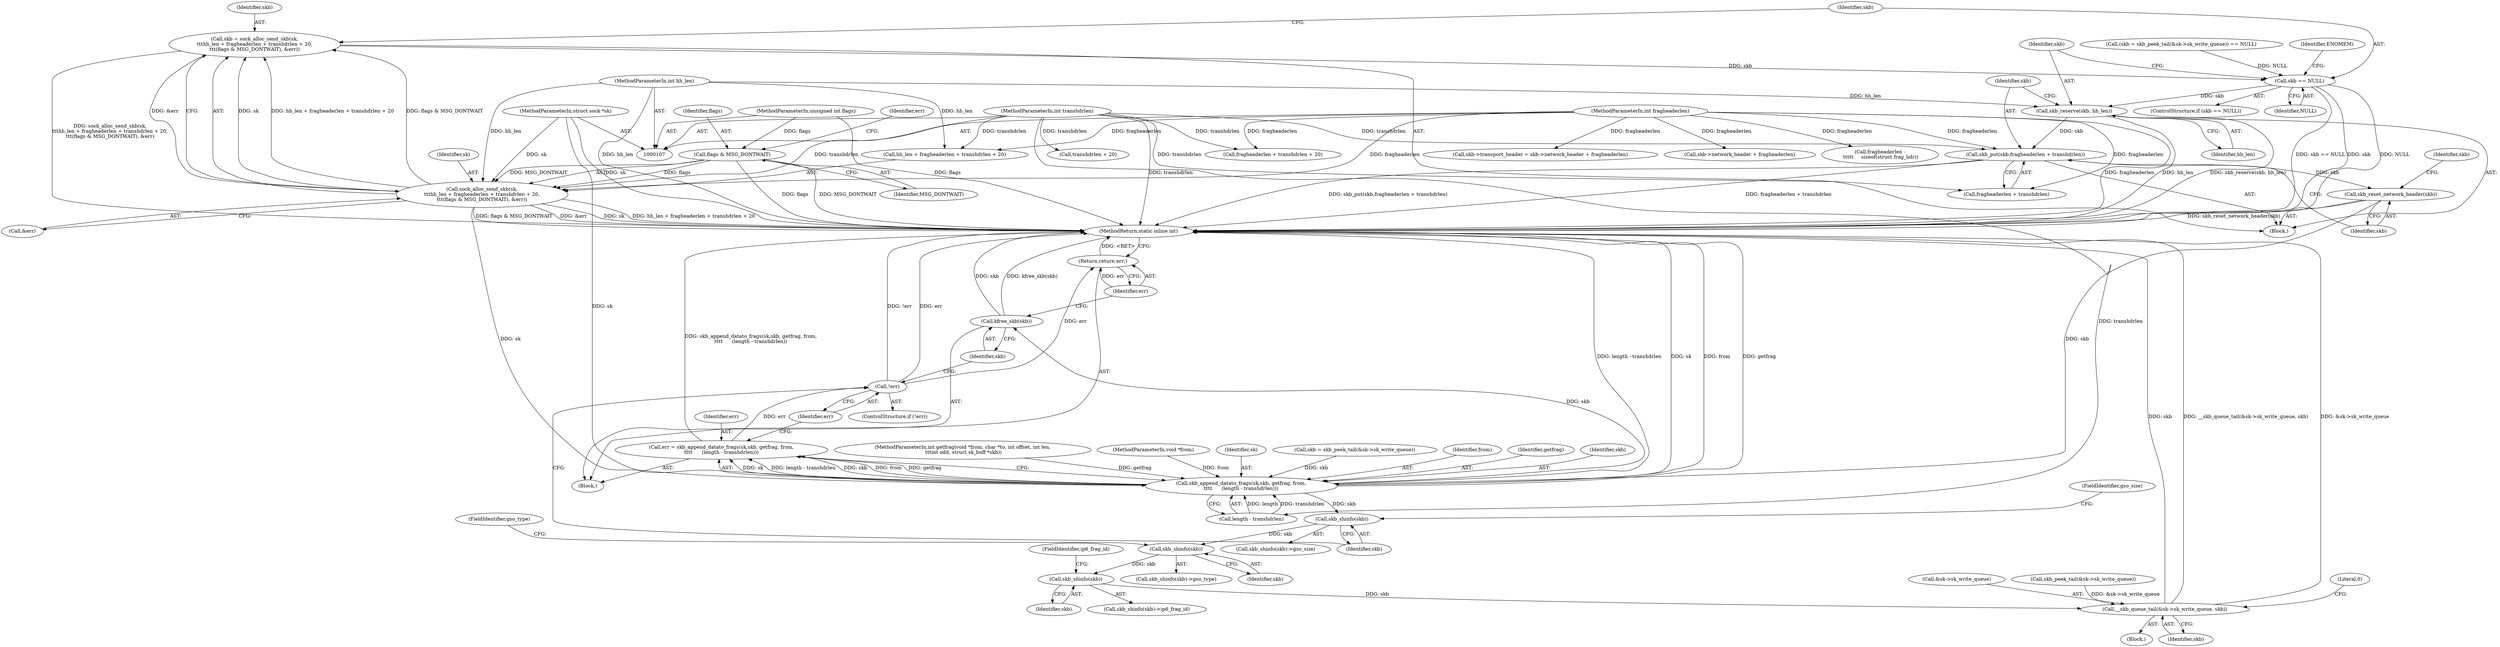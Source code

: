 digraph "0_linux_87c48fa3b4630905f98268dde838ee43626a060c_2@API" {
"1000132" [label="(Call,skb = sock_alloc_send_skb(sk,\n\t\t\thh_len + fragheaderlen + transhdrlen + 20,\n\t\t\t(flags & MSG_DONTWAIT), &err))"];
"1000134" [label="(Call,sock_alloc_send_skb(sk,\n\t\t\thh_len + fragheaderlen + transhdrlen + 20,\n\t\t\t(flags & MSG_DONTWAIT), &err))"];
"1000108" [label="(MethodParameterIn,struct sock *sk)"];
"1000112" [label="(MethodParameterIn,int hh_len)"];
"1000113" [label="(MethodParameterIn,int fragheaderlen)"];
"1000114" [label="(MethodParameterIn,int transhdrlen)"];
"1000143" [label="(Call,flags & MSG_DONTWAIT)"];
"1000116" [label="(MethodParameterIn,unsigned int flags)"];
"1000149" [label="(Call,skb == NULL)"];
"1000155" [label="(Call,skb_reserve(skb, hh_len))"];
"1000158" [label="(Call,skb_put(skb,fragheaderlen + transhdrlen))"];
"1000163" [label="(Call,skb_reset_network_header(skb))"];
"1000186" [label="(Call,skb_append_datato_frags(sk,skb, getfrag, from,\n\t\t\t\t      (length - transhdrlen)))"];
"1000184" [label="(Call,err = skb_append_datato_frags(sk,skb, getfrag, from,\n\t\t\t\t      (length - transhdrlen)))"];
"1000195" [label="(Call,!err)"];
"1000240" [label="(Return,return err;)"];
"1000201" [label="(Call,skb_shinfo(skb))"];
"1000214" [label="(Call,skb_shinfo(skb))"];
"1000224" [label="(Call,skb_shinfo(skb))"];
"1000230" [label="(Call,__skb_queue_tail(&sk->sk_write_queue, skb))"];
"1000238" [label="(Call,kfree_skb(skb))"];
"1000146" [label="(Call,&err)"];
"1000230" [label="(Call,__skb_queue_tail(&sk->sk_write_queue, skb))"];
"1000109" [label="(MethodParameterIn,int getfrag(void *from, char *to, int offset, int len,\n \t\t\tint odd, struct sk_buff *skb))"];
"1000226" [label="(FieldIdentifier,ip6_frag_id)"];
"1000194" [label="(ControlStructure,if (!err))"];
"1000154" [label="(Identifier,ENOMEM)"];
"1000112" [label="(MethodParameterIn,int hh_len)"];
"1000224" [label="(Call,skb_shinfo(skb))"];
"1000136" [label="(Call,hh_len + fragheaderlen + transhdrlen + 20)"];
"1000186" [label="(Call,skb_append_datato_frags(sk,skb, getfrag, from,\n\t\t\t\t      (length - transhdrlen)))"];
"1000138" [label="(Call,fragheaderlen + transhdrlen + 20)"];
"1000116" [label="(MethodParameterIn,unsigned int flags)"];
"1000114" [label="(MethodParameterIn,int transhdrlen)"];
"1000110" [label="(MethodParameterIn,void *from)"];
"1000196" [label="(Identifier,err)"];
"1000113" [label="(MethodParameterIn,int fragheaderlen)"];
"1000155" [label="(Call,skb_reserve(skb, hh_len))"];
"1000118" [label="(Block,)"];
"1000156" [label="(Identifier,skb)"];
"1000145" [label="(Identifier,MSG_DONTWAIT)"];
"1000201" [label="(Call,skb_shinfo(skb))"];
"1000203" [label="(FieldIdentifier,gso_size)"];
"1000135" [label="(Identifier,sk)"];
"1000213" [label="(Call,skb_shinfo(skb)->gso_type)"];
"1000237" [label="(Literal,0)"];
"1000187" [label="(Identifier,sk)"];
"1000202" [label="(Identifier,skb)"];
"1000149" [label="(Call,skb == NULL)"];
"1000123" [label="(Call,skb = skb_peek_tail(&sk->sk_write_queue))"];
"1000184" [label="(Call,err = skb_append_datato_frags(sk,skb, getfrag, from,\n\t\t\t\t      (length - transhdrlen)))"];
"1000122" [label="(Call,(skb = skb_peek_tail(&sk->sk_write_queue)) == NULL)"];
"1000163" [label="(Call,skb_reset_network_header(skb))"];
"1000200" [label="(Call,skb_shinfo(skb)->gso_size)"];
"1000225" [label="(Identifier,skb)"];
"1000157" [label="(Identifier,hh_len)"];
"1000131" [label="(Block,)"];
"1000190" [label="(Identifier,from)"];
"1000148" [label="(ControlStructure,if (skb == NULL))"];
"1000160" [label="(Call,fragheaderlen + transhdrlen)"];
"1000144" [label="(Identifier,flags)"];
"1000167" [label="(Identifier,skb)"];
"1000223" [label="(Call,skb_shinfo(skb)->ip6_frag_id)"];
"1000241" [label="(Identifier,err)"];
"1000197" [label="(Block,)"];
"1000235" [label="(Identifier,skb)"];
"1000164" [label="(Identifier,skb)"];
"1000240" [label="(Return,return err;)"];
"1000231" [label="(Call,&sk->sk_write_queue)"];
"1000147" [label="(Identifier,err)"];
"1000242" [label="(MethodReturn,static inline int)"];
"1000189" [label="(Identifier,getfrag)"];
"1000151" [label="(Identifier,NULL)"];
"1000214" [label="(Call,skb_shinfo(skb))"];
"1000195" [label="(Call,!err)"];
"1000158" [label="(Call,skb_put(skb,fragheaderlen + transhdrlen))"];
"1000143" [label="(Call,flags & MSG_DONTWAIT)"];
"1000215" [label="(Identifier,skb)"];
"1000132" [label="(Call,skb = sock_alloc_send_skb(sk,\n\t\t\thh_len + fragheaderlen + transhdrlen + 20,\n\t\t\t(flags & MSG_DONTWAIT), &err))"];
"1000188" [label="(Identifier,skb)"];
"1000140" [label="(Call,transhdrlen + 20)"];
"1000125" [label="(Call,skb_peek_tail(&sk->sk_write_queue))"];
"1000165" [label="(Call,skb->transport_header = skb->network_header + fragheaderlen)"];
"1000239" [label="(Identifier,skb)"];
"1000159" [label="(Identifier,skb)"];
"1000133" [label="(Identifier,skb)"];
"1000108" [label="(MethodParameterIn,struct sock *sk)"];
"1000169" [label="(Call,skb->network_header + fragheaderlen)"];
"1000150" [label="(Identifier,skb)"];
"1000134" [label="(Call,sock_alloc_send_skb(sk,\n\t\t\thh_len + fragheaderlen + transhdrlen + 20,\n\t\t\t(flags & MSG_DONTWAIT), &err))"];
"1000185" [label="(Identifier,err)"];
"1000238" [label="(Call,kfree_skb(skb))"];
"1000191" [label="(Call,length - transhdrlen)"];
"1000207" [label="(Call,fragheaderlen -\n \t\t\t\t\t     sizeof(struct frag_hdr))"];
"1000216" [label="(FieldIdentifier,gso_type)"];
"1000132" -> "1000131"  [label="AST: "];
"1000132" -> "1000134"  [label="CFG: "];
"1000133" -> "1000132"  [label="AST: "];
"1000134" -> "1000132"  [label="AST: "];
"1000150" -> "1000132"  [label="CFG: "];
"1000132" -> "1000242"  [label="DDG: sock_alloc_send_skb(sk,\n\t\t\thh_len + fragheaderlen + transhdrlen + 20,\n\t\t\t(flags & MSG_DONTWAIT), &err)"];
"1000134" -> "1000132"  [label="DDG: sk"];
"1000134" -> "1000132"  [label="DDG: hh_len + fragheaderlen + transhdrlen + 20"];
"1000134" -> "1000132"  [label="DDG: flags & MSG_DONTWAIT"];
"1000134" -> "1000132"  [label="DDG: &err"];
"1000132" -> "1000149"  [label="DDG: skb"];
"1000134" -> "1000146"  [label="CFG: "];
"1000135" -> "1000134"  [label="AST: "];
"1000136" -> "1000134"  [label="AST: "];
"1000143" -> "1000134"  [label="AST: "];
"1000146" -> "1000134"  [label="AST: "];
"1000134" -> "1000242"  [label="DDG: sk"];
"1000134" -> "1000242"  [label="DDG: hh_len + fragheaderlen + transhdrlen + 20"];
"1000134" -> "1000242"  [label="DDG: flags & MSG_DONTWAIT"];
"1000134" -> "1000242"  [label="DDG: &err"];
"1000108" -> "1000134"  [label="DDG: sk"];
"1000112" -> "1000134"  [label="DDG: hh_len"];
"1000113" -> "1000134"  [label="DDG: fragheaderlen"];
"1000114" -> "1000134"  [label="DDG: transhdrlen"];
"1000143" -> "1000134"  [label="DDG: flags"];
"1000143" -> "1000134"  [label="DDG: MSG_DONTWAIT"];
"1000134" -> "1000186"  [label="DDG: sk"];
"1000108" -> "1000107"  [label="AST: "];
"1000108" -> "1000242"  [label="DDG: sk"];
"1000108" -> "1000186"  [label="DDG: sk"];
"1000112" -> "1000107"  [label="AST: "];
"1000112" -> "1000242"  [label="DDG: hh_len"];
"1000112" -> "1000136"  [label="DDG: hh_len"];
"1000112" -> "1000155"  [label="DDG: hh_len"];
"1000113" -> "1000107"  [label="AST: "];
"1000113" -> "1000242"  [label="DDG: fragheaderlen"];
"1000113" -> "1000136"  [label="DDG: fragheaderlen"];
"1000113" -> "1000138"  [label="DDG: fragheaderlen"];
"1000113" -> "1000158"  [label="DDG: fragheaderlen"];
"1000113" -> "1000160"  [label="DDG: fragheaderlen"];
"1000113" -> "1000165"  [label="DDG: fragheaderlen"];
"1000113" -> "1000169"  [label="DDG: fragheaderlen"];
"1000113" -> "1000207"  [label="DDG: fragheaderlen"];
"1000114" -> "1000107"  [label="AST: "];
"1000114" -> "1000242"  [label="DDG: transhdrlen"];
"1000114" -> "1000136"  [label="DDG: transhdrlen"];
"1000114" -> "1000138"  [label="DDG: transhdrlen"];
"1000114" -> "1000140"  [label="DDG: transhdrlen"];
"1000114" -> "1000158"  [label="DDG: transhdrlen"];
"1000114" -> "1000160"  [label="DDG: transhdrlen"];
"1000114" -> "1000191"  [label="DDG: transhdrlen"];
"1000143" -> "1000145"  [label="CFG: "];
"1000144" -> "1000143"  [label="AST: "];
"1000145" -> "1000143"  [label="AST: "];
"1000147" -> "1000143"  [label="CFG: "];
"1000143" -> "1000242"  [label="DDG: flags"];
"1000143" -> "1000242"  [label="DDG: MSG_DONTWAIT"];
"1000116" -> "1000143"  [label="DDG: flags"];
"1000116" -> "1000107"  [label="AST: "];
"1000116" -> "1000242"  [label="DDG: flags"];
"1000149" -> "1000148"  [label="AST: "];
"1000149" -> "1000151"  [label="CFG: "];
"1000150" -> "1000149"  [label="AST: "];
"1000151" -> "1000149"  [label="AST: "];
"1000154" -> "1000149"  [label="CFG: "];
"1000156" -> "1000149"  [label="CFG: "];
"1000149" -> "1000242"  [label="DDG: NULL"];
"1000149" -> "1000242"  [label="DDG: skb == NULL"];
"1000149" -> "1000242"  [label="DDG: skb"];
"1000122" -> "1000149"  [label="DDG: NULL"];
"1000149" -> "1000155"  [label="DDG: skb"];
"1000155" -> "1000131"  [label="AST: "];
"1000155" -> "1000157"  [label="CFG: "];
"1000156" -> "1000155"  [label="AST: "];
"1000157" -> "1000155"  [label="AST: "];
"1000159" -> "1000155"  [label="CFG: "];
"1000155" -> "1000242"  [label="DDG: hh_len"];
"1000155" -> "1000242"  [label="DDG: skb_reserve(skb, hh_len)"];
"1000155" -> "1000158"  [label="DDG: skb"];
"1000158" -> "1000131"  [label="AST: "];
"1000158" -> "1000160"  [label="CFG: "];
"1000159" -> "1000158"  [label="AST: "];
"1000160" -> "1000158"  [label="AST: "];
"1000164" -> "1000158"  [label="CFG: "];
"1000158" -> "1000242"  [label="DDG: fragheaderlen + transhdrlen"];
"1000158" -> "1000242"  [label="DDG: skb_put(skb,fragheaderlen + transhdrlen)"];
"1000158" -> "1000163"  [label="DDG: skb"];
"1000163" -> "1000131"  [label="AST: "];
"1000163" -> "1000164"  [label="CFG: "];
"1000164" -> "1000163"  [label="AST: "];
"1000167" -> "1000163"  [label="CFG: "];
"1000163" -> "1000242"  [label="DDG: skb_reset_network_header(skb)"];
"1000163" -> "1000186"  [label="DDG: skb"];
"1000186" -> "1000184"  [label="AST: "];
"1000186" -> "1000191"  [label="CFG: "];
"1000187" -> "1000186"  [label="AST: "];
"1000188" -> "1000186"  [label="AST: "];
"1000189" -> "1000186"  [label="AST: "];
"1000190" -> "1000186"  [label="AST: "];
"1000191" -> "1000186"  [label="AST: "];
"1000184" -> "1000186"  [label="CFG: "];
"1000186" -> "1000242"  [label="DDG: sk"];
"1000186" -> "1000242"  [label="DDG: from"];
"1000186" -> "1000242"  [label="DDG: getfrag"];
"1000186" -> "1000242"  [label="DDG: length - transhdrlen"];
"1000186" -> "1000184"  [label="DDG: sk"];
"1000186" -> "1000184"  [label="DDG: length - transhdrlen"];
"1000186" -> "1000184"  [label="DDG: skb"];
"1000186" -> "1000184"  [label="DDG: from"];
"1000186" -> "1000184"  [label="DDG: getfrag"];
"1000123" -> "1000186"  [label="DDG: skb"];
"1000109" -> "1000186"  [label="DDG: getfrag"];
"1000110" -> "1000186"  [label="DDG: from"];
"1000191" -> "1000186"  [label="DDG: length"];
"1000191" -> "1000186"  [label="DDG: transhdrlen"];
"1000186" -> "1000201"  [label="DDG: skb"];
"1000186" -> "1000238"  [label="DDG: skb"];
"1000184" -> "1000118"  [label="AST: "];
"1000185" -> "1000184"  [label="AST: "];
"1000196" -> "1000184"  [label="CFG: "];
"1000184" -> "1000242"  [label="DDG: skb_append_datato_frags(sk,skb, getfrag, from,\n\t\t\t\t      (length - transhdrlen))"];
"1000184" -> "1000195"  [label="DDG: err"];
"1000195" -> "1000194"  [label="AST: "];
"1000195" -> "1000196"  [label="CFG: "];
"1000196" -> "1000195"  [label="AST: "];
"1000202" -> "1000195"  [label="CFG: "];
"1000239" -> "1000195"  [label="CFG: "];
"1000195" -> "1000242"  [label="DDG: !err"];
"1000195" -> "1000242"  [label="DDG: err"];
"1000195" -> "1000240"  [label="DDG: err"];
"1000240" -> "1000118"  [label="AST: "];
"1000240" -> "1000241"  [label="CFG: "];
"1000241" -> "1000240"  [label="AST: "];
"1000242" -> "1000240"  [label="CFG: "];
"1000240" -> "1000242"  [label="DDG: <RET>"];
"1000241" -> "1000240"  [label="DDG: err"];
"1000201" -> "1000200"  [label="AST: "];
"1000201" -> "1000202"  [label="CFG: "];
"1000202" -> "1000201"  [label="AST: "];
"1000203" -> "1000201"  [label="CFG: "];
"1000201" -> "1000214"  [label="DDG: skb"];
"1000214" -> "1000213"  [label="AST: "];
"1000214" -> "1000215"  [label="CFG: "];
"1000215" -> "1000214"  [label="AST: "];
"1000216" -> "1000214"  [label="CFG: "];
"1000214" -> "1000224"  [label="DDG: skb"];
"1000224" -> "1000223"  [label="AST: "];
"1000224" -> "1000225"  [label="CFG: "];
"1000225" -> "1000224"  [label="AST: "];
"1000226" -> "1000224"  [label="CFG: "];
"1000224" -> "1000230"  [label="DDG: skb"];
"1000230" -> "1000197"  [label="AST: "];
"1000230" -> "1000235"  [label="CFG: "];
"1000231" -> "1000230"  [label="AST: "];
"1000235" -> "1000230"  [label="AST: "];
"1000237" -> "1000230"  [label="CFG: "];
"1000230" -> "1000242"  [label="DDG: &sk->sk_write_queue"];
"1000230" -> "1000242"  [label="DDG: skb"];
"1000230" -> "1000242"  [label="DDG: __skb_queue_tail(&sk->sk_write_queue, skb)"];
"1000125" -> "1000230"  [label="DDG: &sk->sk_write_queue"];
"1000238" -> "1000118"  [label="AST: "];
"1000238" -> "1000239"  [label="CFG: "];
"1000239" -> "1000238"  [label="AST: "];
"1000241" -> "1000238"  [label="CFG: "];
"1000238" -> "1000242"  [label="DDG: skb"];
"1000238" -> "1000242"  [label="DDG: kfree_skb(skb)"];
}
